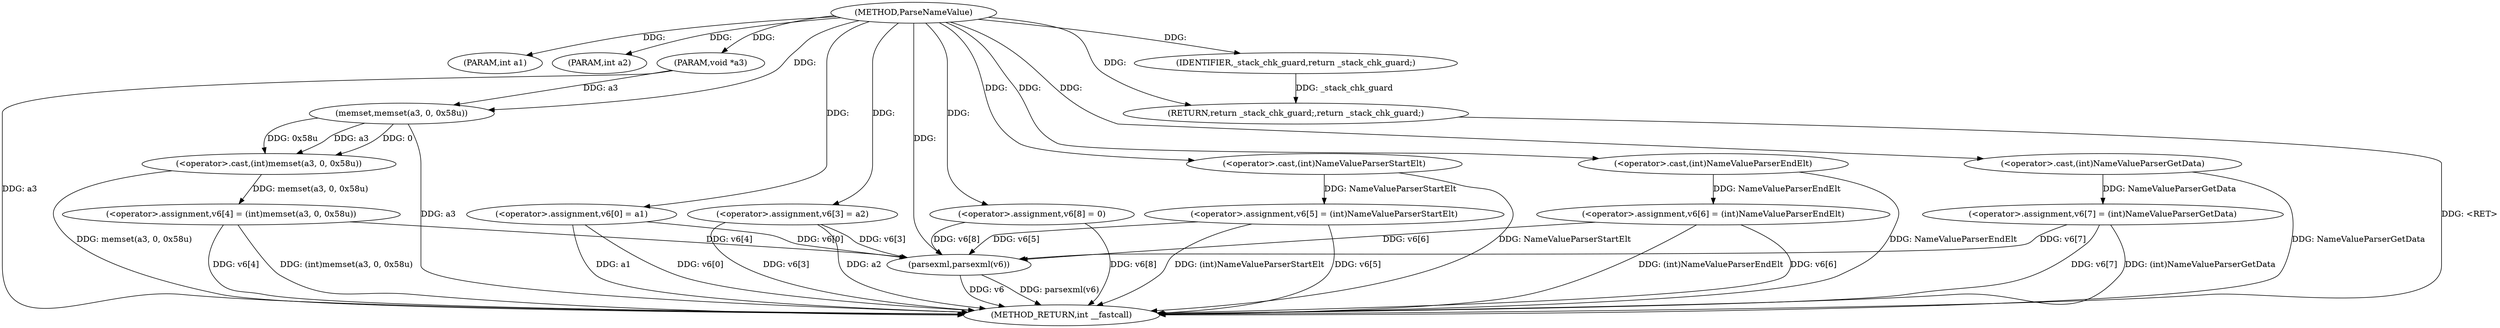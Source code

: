digraph ParseNameValue {  
"1000102" [label = "(METHOD,ParseNameValue)" ]
"1000158" [label = "(METHOD_RETURN,int __fastcall)" ]
"1000103" [label = "(PARAM,int a1)" ]
"1000104" [label = "(PARAM,int a2)" ]
"1000105" [label = "(PARAM,void *a3)" ]
"1000108" [label = "(<operator>.assignment,v6[4] = (int)memset(a3, 0, 0x58u))" ]
"1000112" [label = "(<operator>.cast,(int)memset(a3, 0, 0x58u))" ]
"1000114" [label = "(memset,memset(a3, 0, 0x58u))" ]
"1000118" [label = "(<operator>.assignment,v6[0] = a1)" ]
"1000123" [label = "(<operator>.assignment,v6[3] = a2)" ]
"1000128" [label = "(<operator>.assignment,v6[5] = (int)NameValueParserStartElt)" ]
"1000132" [label = "(<operator>.cast,(int)NameValueParserStartElt)" ]
"1000135" [label = "(<operator>.assignment,v6[8] = 0)" ]
"1000140" [label = "(<operator>.assignment,v6[6] = (int)NameValueParserEndElt)" ]
"1000144" [label = "(<operator>.cast,(int)NameValueParserEndElt)" ]
"1000147" [label = "(<operator>.assignment,v6[7] = (int)NameValueParserGetData)" ]
"1000151" [label = "(<operator>.cast,(int)NameValueParserGetData)" ]
"1000154" [label = "(parsexml,parsexml(v6))" ]
"1000156" [label = "(RETURN,return _stack_chk_guard;,return _stack_chk_guard;)" ]
"1000157" [label = "(IDENTIFIER,_stack_chk_guard,return _stack_chk_guard;)" ]
  "1000123" -> "1000158"  [ label = "DDG: a2"] 
  "1000108" -> "1000158"  [ label = "DDG: v6[4]"] 
  "1000123" -> "1000158"  [ label = "DDG: v6[3]"] 
  "1000132" -> "1000158"  [ label = "DDG: NameValueParserStartElt"] 
  "1000118" -> "1000158"  [ label = "DDG: v6[0]"] 
  "1000151" -> "1000158"  [ label = "DDG: NameValueParserGetData"] 
  "1000114" -> "1000158"  [ label = "DDG: a3"] 
  "1000112" -> "1000158"  [ label = "DDG: memset(a3, 0, 0x58u)"] 
  "1000140" -> "1000158"  [ label = "DDG: (int)NameValueParserEndElt"] 
  "1000135" -> "1000158"  [ label = "DDG: v6[8]"] 
  "1000118" -> "1000158"  [ label = "DDG: a1"] 
  "1000105" -> "1000158"  [ label = "DDG: a3"] 
  "1000147" -> "1000158"  [ label = "DDG: v6[7]"] 
  "1000154" -> "1000158"  [ label = "DDG: v6"] 
  "1000140" -> "1000158"  [ label = "DDG: v6[6]"] 
  "1000128" -> "1000158"  [ label = "DDG: v6[5]"] 
  "1000108" -> "1000158"  [ label = "DDG: (int)memset(a3, 0, 0x58u)"] 
  "1000154" -> "1000158"  [ label = "DDG: parsexml(v6)"] 
  "1000144" -> "1000158"  [ label = "DDG: NameValueParserEndElt"] 
  "1000147" -> "1000158"  [ label = "DDG: (int)NameValueParserGetData"] 
  "1000128" -> "1000158"  [ label = "DDG: (int)NameValueParserStartElt"] 
  "1000156" -> "1000158"  [ label = "DDG: <RET>"] 
  "1000102" -> "1000103"  [ label = "DDG: "] 
  "1000102" -> "1000104"  [ label = "DDG: "] 
  "1000102" -> "1000105"  [ label = "DDG: "] 
  "1000112" -> "1000108"  [ label = "DDG: memset(a3, 0, 0x58u)"] 
  "1000114" -> "1000112"  [ label = "DDG: a3"] 
  "1000114" -> "1000112"  [ label = "DDG: 0"] 
  "1000114" -> "1000112"  [ label = "DDG: 0x58u"] 
  "1000105" -> "1000114"  [ label = "DDG: a3"] 
  "1000102" -> "1000114"  [ label = "DDG: "] 
  "1000102" -> "1000118"  [ label = "DDG: "] 
  "1000102" -> "1000123"  [ label = "DDG: "] 
  "1000132" -> "1000128"  [ label = "DDG: NameValueParserStartElt"] 
  "1000102" -> "1000132"  [ label = "DDG: "] 
  "1000102" -> "1000135"  [ label = "DDG: "] 
  "1000144" -> "1000140"  [ label = "DDG: NameValueParserEndElt"] 
  "1000102" -> "1000144"  [ label = "DDG: "] 
  "1000151" -> "1000147"  [ label = "DDG: NameValueParserGetData"] 
  "1000102" -> "1000151"  [ label = "DDG: "] 
  "1000135" -> "1000154"  [ label = "DDG: v6[8]"] 
  "1000108" -> "1000154"  [ label = "DDG: v6[4]"] 
  "1000123" -> "1000154"  [ label = "DDG: v6[3]"] 
  "1000118" -> "1000154"  [ label = "DDG: v6[0]"] 
  "1000147" -> "1000154"  [ label = "DDG: v6[7]"] 
  "1000140" -> "1000154"  [ label = "DDG: v6[6]"] 
  "1000128" -> "1000154"  [ label = "DDG: v6[5]"] 
  "1000102" -> "1000154"  [ label = "DDG: "] 
  "1000157" -> "1000156"  [ label = "DDG: _stack_chk_guard"] 
  "1000102" -> "1000156"  [ label = "DDG: "] 
  "1000102" -> "1000157"  [ label = "DDG: "] 
}
